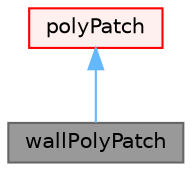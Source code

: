 digraph "wallPolyPatch"
{
 // LATEX_PDF_SIZE
  bgcolor="transparent";
  edge [fontname=Helvetica,fontsize=10,labelfontname=Helvetica,labelfontsize=10];
  node [fontname=Helvetica,fontsize=10,shape=box,height=0.2,width=0.4];
  Node1 [id="Node000001",label="wallPolyPatch",height=0.2,width=0.4,color="gray40", fillcolor="grey60", style="filled", fontcolor="black",tooltip="Foam::wallPolyPatch."];
  Node2 -> Node1 [id="edge1_Node000001_Node000002",dir="back",color="steelblue1",style="solid",tooltip=" "];
  Node2 [id="Node000002",label="polyPatch",height=0.2,width=0.4,color="red", fillcolor="#FFF0F0", style="filled",URL="$classFoam_1_1polyPatch.html",tooltip="A patch is a list of labels that address the faces in the global face list."];
}
